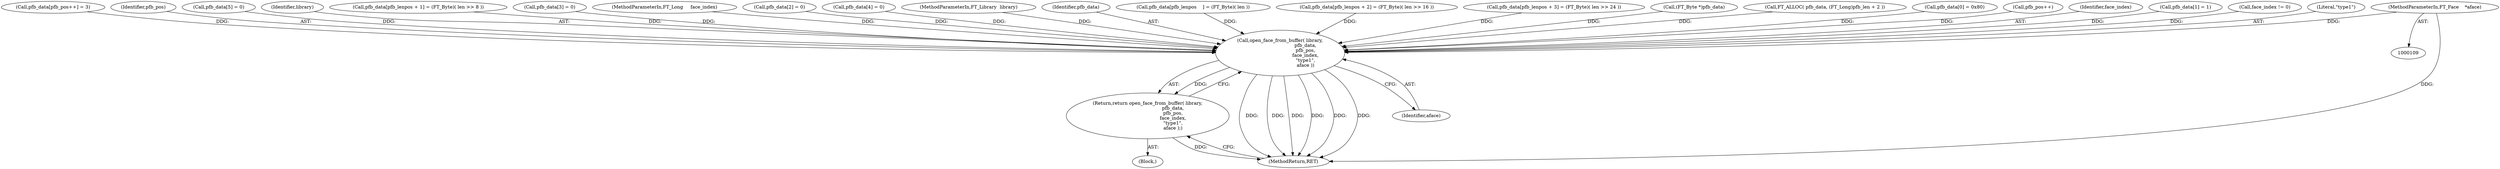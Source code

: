 digraph "0_savannah_b2ea64bcc6c385a8e8318f9c759450a07df58b6d@pointer" {
"1000115" [label="(MethodParameterIn,FT_Face    *aface)"];
"1000497" [label="(Call,open_face_from_buffer( library,\n                                  pfb_data,\n                                  pfb_pos,\n                                  face_index,\n                                  \"type1\",\n                                  aface ))"];
"1000496" [label="(Return,return open_face_from_buffer( library,\n                                  pfb_data,\n                                  pfb_pos,\n                                  face_index,\n                                  \"type1\",\n                                  aface );)"];
"1000441" [label="(Call,pfb_data[pfb_pos++] = 3)"];
"1000500" [label="(Identifier,pfb_pos)"];
"1000217" [label="(Call,pfb_data[5] = 0)"];
"1000498" [label="(Identifier,library)"];
"1000463" [label="(Call,pfb_data[pfb_lenpos + 1] = (FT_Byte)( len >> 8 ))"];
"1000510" [label="(MethodReturn,RET)"];
"1000207" [label="(Call,pfb_data[3] = 0)"];
"1000114" [label="(MethodParameterIn,FT_Long     face_index)"];
"1000202" [label="(Call,pfb_data[2] = 0)"];
"1000212" [label="(Call,pfb_data[4] = 0)"];
"1000115" [label="(MethodParameterIn,FT_Face    *aface)"];
"1000503" [label="(Identifier,aface)"];
"1000496" [label="(Return,return open_face_from_buffer( library,\n                                  pfb_data,\n                                  pfb_pos,\n                                  face_index,\n                                  \"type1\",\n                                  aface );)"];
"1000110" [label="(MethodParameterIn,FT_Library  library)"];
"1000499" [label="(Identifier,pfb_data)"];
"1000456" [label="(Call,pfb_data[pfb_lenpos    ] = (FT_Byte)( len ))"];
"1000497" [label="(Call,open_face_from_buffer( library,\n                                  pfb_data,\n                                  pfb_pos,\n                                  face_index,\n                                  \"type1\",\n                                  aface ))"];
"1000474" [label="(Call,pfb_data[pfb_lenpos + 2] = (FT_Byte)( len >> 16 ))"];
"1000485" [label="(Call,pfb_data[pfb_lenpos + 3] = (FT_Byte)( len >> 24 ))"];
"1000116" [label="(Block,)"];
"1000415" [label="(Call,(FT_Byte *)pfb_data)"];
"1000184" [label="(Call,FT_ALLOC( pfb_data, (FT_Long)pfb_len + 2 ))"];
"1000192" [label="(Call,pfb_data[0] = 0x80)"];
"1000444" [label="(Call,pfb_pos++)"];
"1000501" [label="(Identifier,face_index)"];
"1000197" [label="(Call,pfb_data[1] = 1)"];
"1000146" [label="(Call,face_index != 0)"];
"1000502" [label="(Literal,\"type1\")"];
"1000115" -> "1000109"  [label="AST: "];
"1000115" -> "1000510"  [label="DDG: "];
"1000115" -> "1000497"  [label="DDG: "];
"1000497" -> "1000496"  [label="AST: "];
"1000497" -> "1000503"  [label="CFG: "];
"1000498" -> "1000497"  [label="AST: "];
"1000499" -> "1000497"  [label="AST: "];
"1000500" -> "1000497"  [label="AST: "];
"1000501" -> "1000497"  [label="AST: "];
"1000502" -> "1000497"  [label="AST: "];
"1000503" -> "1000497"  [label="AST: "];
"1000496" -> "1000497"  [label="CFG: "];
"1000497" -> "1000510"  [label="DDG: "];
"1000497" -> "1000510"  [label="DDG: "];
"1000497" -> "1000510"  [label="DDG: "];
"1000497" -> "1000510"  [label="DDG: "];
"1000497" -> "1000510"  [label="DDG: "];
"1000497" -> "1000510"  [label="DDG: "];
"1000497" -> "1000496"  [label="DDG: "];
"1000110" -> "1000497"  [label="DDG: "];
"1000184" -> "1000497"  [label="DDG: "];
"1000456" -> "1000497"  [label="DDG: "];
"1000207" -> "1000497"  [label="DDG: "];
"1000474" -> "1000497"  [label="DDG: "];
"1000463" -> "1000497"  [label="DDG: "];
"1000197" -> "1000497"  [label="DDG: "];
"1000441" -> "1000497"  [label="DDG: "];
"1000485" -> "1000497"  [label="DDG: "];
"1000217" -> "1000497"  [label="DDG: "];
"1000202" -> "1000497"  [label="DDG: "];
"1000212" -> "1000497"  [label="DDG: "];
"1000192" -> "1000497"  [label="DDG: "];
"1000415" -> "1000497"  [label="DDG: "];
"1000444" -> "1000497"  [label="DDG: "];
"1000146" -> "1000497"  [label="DDG: "];
"1000114" -> "1000497"  [label="DDG: "];
"1000496" -> "1000116"  [label="AST: "];
"1000510" -> "1000496"  [label="CFG: "];
"1000496" -> "1000510"  [label="DDG: "];
}
